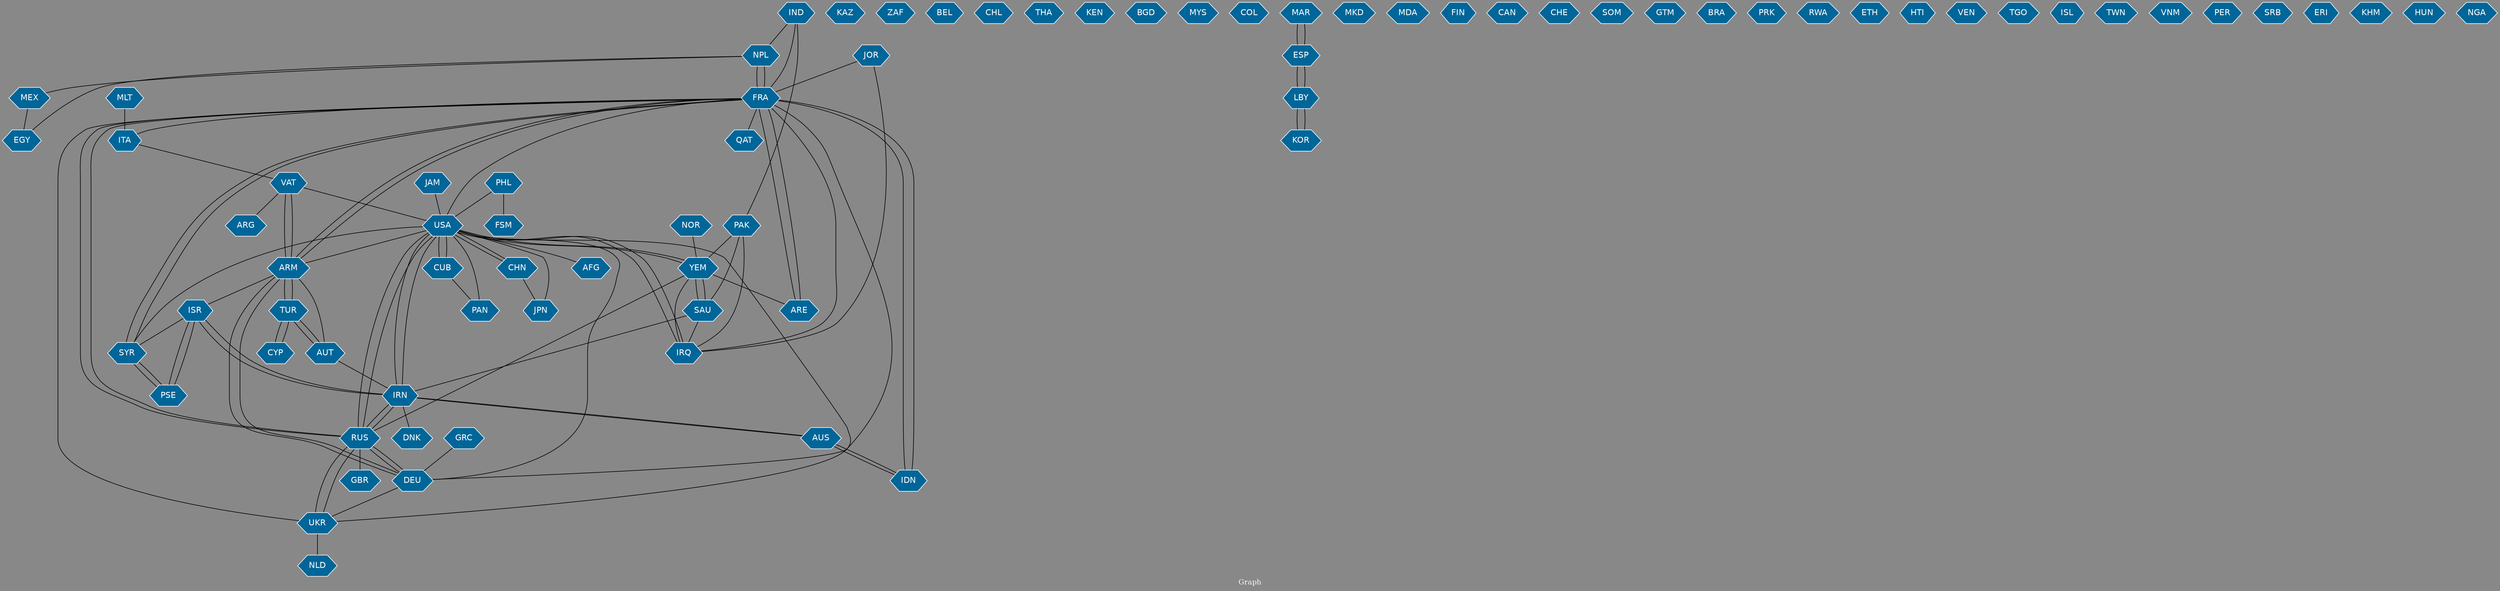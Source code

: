 // Countries together in item graph
graph {
	graph [bgcolor="#888888" fontcolor=white fontsize=12 label="Graph" outputorder=edgesfirst overlap=prism]
	node [color=white fillcolor="#006699" fontcolor=white fontname=Helvetica shape=hexagon style=filled]
	edge [arrowhead=open color=black fontcolor=white fontname=Courier fontsize=12]
		NPL [label=NPL]
		FRA [label=FRA]
		ITA [label=ITA]
		PAK [label=PAK]
		IRQ [label=IRQ]
		KAZ [label=KAZ]
		SAU [label=SAU]
		USA [label=USA]
		ARM [label=ARM]
		ZAF [label=ZAF]
		GBR [label=GBR]
		SYR [label=SYR]
		PSE [label=PSE]
		BEL [label=BEL]
		YEM [label=YEM]
		PHL [label=PHL]
		RUS [label=RUS]
		IRN [label=IRN]
		TUR [label=TUR]
		CHL [label=CHL]
		THA [label=THA]
		CUB [label=CUB]
		MEX [label=MEX]
		CHN [label=CHN]
		MLT [label=MLT]
		GRC [label=GRC]
		UKR [label=UKR]
		VAT [label=VAT]
		IDN [label=IDN]
		KEN [label=KEN]
		AFG [label=AFG]
		DEU [label=DEU]
		BGD [label=BGD]
		ISR [label=ISR]
		AUS [label=AUS]
		MYS [label=MYS]
		JPN [label=JPN]
		COL [label=COL]
		MAR [label=MAR]
		ESP [label=ESP]
		MKD [label=MKD]
		FSM [label=FSM]
		MDA [label=MDA]
		ARG [label=ARG]
		PAN [label=PAN]
		ARE [label=ARE]
		FIN [label=FIN]
		CAN [label=CAN]
		LBY [label=LBY]
		QAT [label=QAT]
		KOR [label=KOR]
		EGY [label=EGY]
		CHE [label=CHE]
		CYP [label=CYP]
		SOM [label=SOM]
		GTM [label=GTM]
		BRA [label=BRA]
		PRK [label=PRK]
		RWA [label=RWA]
		ETH [label=ETH]
		HTI [label=HTI]
		VEN [label=VEN]
		TGO [label=TGO]
		NOR [label=NOR]
		ISL [label=ISL]
		DNK [label=DNK]
		TWN [label=TWN]
		VNM [label=VNM]
		IND [label=IND]
		JOR [label=JOR]
		AUT [label=AUT]
		PER [label=PER]
		SRB [label=SRB]
		ERI [label=ERI]
		KHM [label=KHM]
		HUN [label=HUN]
		JAM [label=JAM]
		NLD [label=NLD]
		NGA [label=NGA]
			FRA -- IDN [weight=10]
			UKR -- FRA [weight=2]
			VAT -- ARG [weight=2]
			CUB -- PAN [weight=1]
			AUT -- TUR [weight=1]
			JOR -- FRA [weight=2]
			SAU -- YEM [weight=6]
			VAT -- USA [weight=1]
			CYP -- TUR [weight=1]
			ARE -- FRA [weight=1]
			VAT -- ARM [weight=1]
			IRN -- DNK [weight=1]
			TUR -- AUT [weight=1]
			MEX -- EGY [weight=1]
			MAR -- ESP [weight=3]
			IND -- PAK [weight=1]
			FRA -- ARE [weight=1]
			ISR -- IRN [weight=3]
			RUS -- DEU [weight=1]
			IRN -- ISR [weight=2]
			NOR -- YEM [weight=1]
			RUS -- IRN [weight=2]
			USA -- YEM [weight=1]
			AUT -- IRN [weight=1]
			ARM -- ISR [weight=1]
			MLT -- ITA [weight=1]
			IRN -- AUS [weight=1]
			PAK -- YEM [weight=2]
			ARM -- DEU [weight=3]
			USA -- UKR [weight=1]
			USA -- IRN [weight=6]
			JOR -- IRQ [weight=1]
			USA -- AFG [weight=1]
			DEU -- RUS [weight=2]
			JPN -- USA [weight=1]
			CHN -- USA [weight=2]
			YEM -- RUS [weight=1]
			DEU -- ARM [weight=2]
			PAK -- IRQ [weight=1]
			USA -- SYR [weight=1]
			USA -- IRQ [weight=2]
			CHN -- JPN [weight=1]
			IDN -- FRA [weight=7]
			USA -- RUS [weight=2]
			FRA -- QAT [weight=1]
			PSE -- ISR [weight=6]
			KOR -- LBY [weight=1]
			NPL -- MEX [weight=1]
			ARM -- VAT [weight=8]
			SAU -- IRN [weight=1]
			AUS -- IDN [weight=4]
			TUR -- ARM [weight=7]
			YEM -- SAU [weight=3]
			NPL -- EGY [weight=1]
			IRN -- RUS [weight=4]
			FRA -- USA [weight=3]
			DEU -- FRA [weight=2]
			PAK -- SAU [weight=1]
			JAM -- USA [weight=1]
			ISR -- PSE [weight=5]
			ARM -- TUR [weight=4]
			PHL -- USA [weight=1]
			FRA -- ITA [weight=1]
			PAN -- USA [weight=2]
			FRA -- SYR [weight=4]
			NPL -- FRA [weight=2]
			YEM -- IRQ [weight=1]
			SAU -- IRQ [weight=1]
			SYR -- FRA [weight=4]
			RUS -- UKR [weight=4]
			FRA -- RUS [weight=1]
			IRN -- USA [weight=6]
			SYR -- PSE [weight=4]
			FRA -- ARM [weight=2]
			FRA -- NPL [weight=2]
			UKR -- NLD [weight=1]
			ARM -- FRA [weight=2]
			AUS -- IRN [weight=1]
			DEU -- UKR [weight=2]
			UKR -- RUS [weight=1]
			AUT -- ARM [weight=2]
			ISR -- SYR [weight=1]
			RUS -- FRA [weight=3]
			LBY -- KOR [weight=1]
			ESP -- LBY [weight=1]
			PSE -- SYR [weight=2]
			FRA -- IRQ [weight=1]
			IRQ -- USA [weight=1]
			LBY -- ESP [weight=1]
			YEM -- ARE [weight=1]
			YEM -- USA [weight=1]
			USA -- ARM [weight=1]
			ITA -- VAT [weight=1]
			PHL -- FSM [weight=1]
			RUS -- USA [weight=1]
			USA -- CUB [weight=6]
			DEU -- USA [weight=1]
			RUS -- GBR [weight=1]
			CUB -- USA [weight=13]
			TUR -- CYP [weight=1]
			GRC -- DEU [weight=1]
			USA -- CHN [weight=1]
			ESP -- MAR [weight=1]
			IDN -- AUS [weight=1]
			IND -- FRA [weight=1]
			IND -- NPL [weight=1]
}